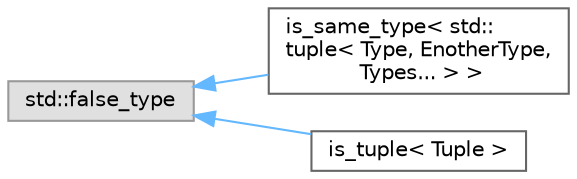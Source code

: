 digraph "Graphical Class Hierarchy"
{
 // LATEX_PDF_SIZE
  bgcolor="transparent";
  edge [fontname=Helvetica,fontsize=10,labelfontname=Helvetica,labelfontsize=10];
  node [fontname=Helvetica,fontsize=10,shape=box,height=0.2,width=0.4];
  rankdir="LR";
  Node0 [id="Node000000",label="std::false_type",height=0.2,width=0.4,color="grey60", fillcolor="#E0E0E0", style="filled",tooltip=" "];
  Node0 -> Node1 [id="edge2_Node000000_Node000001",dir="back",color="steelblue1",style="solid",tooltip=" "];
  Node1 [id="Node000001",label="is_same_type\< std::\ltuple\< Type, EnotherType,\l Types... \> \>",height=0.2,width=0.4,color="grey40", fillcolor="white", style="filled",URL="$structis__same__type_3_01std_1_1tuple_3_01_type_00_01_enother_type_00_01_types_8_8_8_01_4_01_4.html",tooltip="Specialization of is_same_type for tuples with different types. This specialization sets the value to..."];
  Node0 -> Node2 [id="edge3_Node000000_Node000002",dir="back",color="steelblue1",style="solid",tooltip=" "];
  Node2 [id="Node000002",label="is_tuple\< Tuple \>",height=0.2,width=0.4,color="grey40", fillcolor="white", style="filled",URL="$structis__tuple.html",tooltip="Trait to determine if a type is a tuple."];
}
